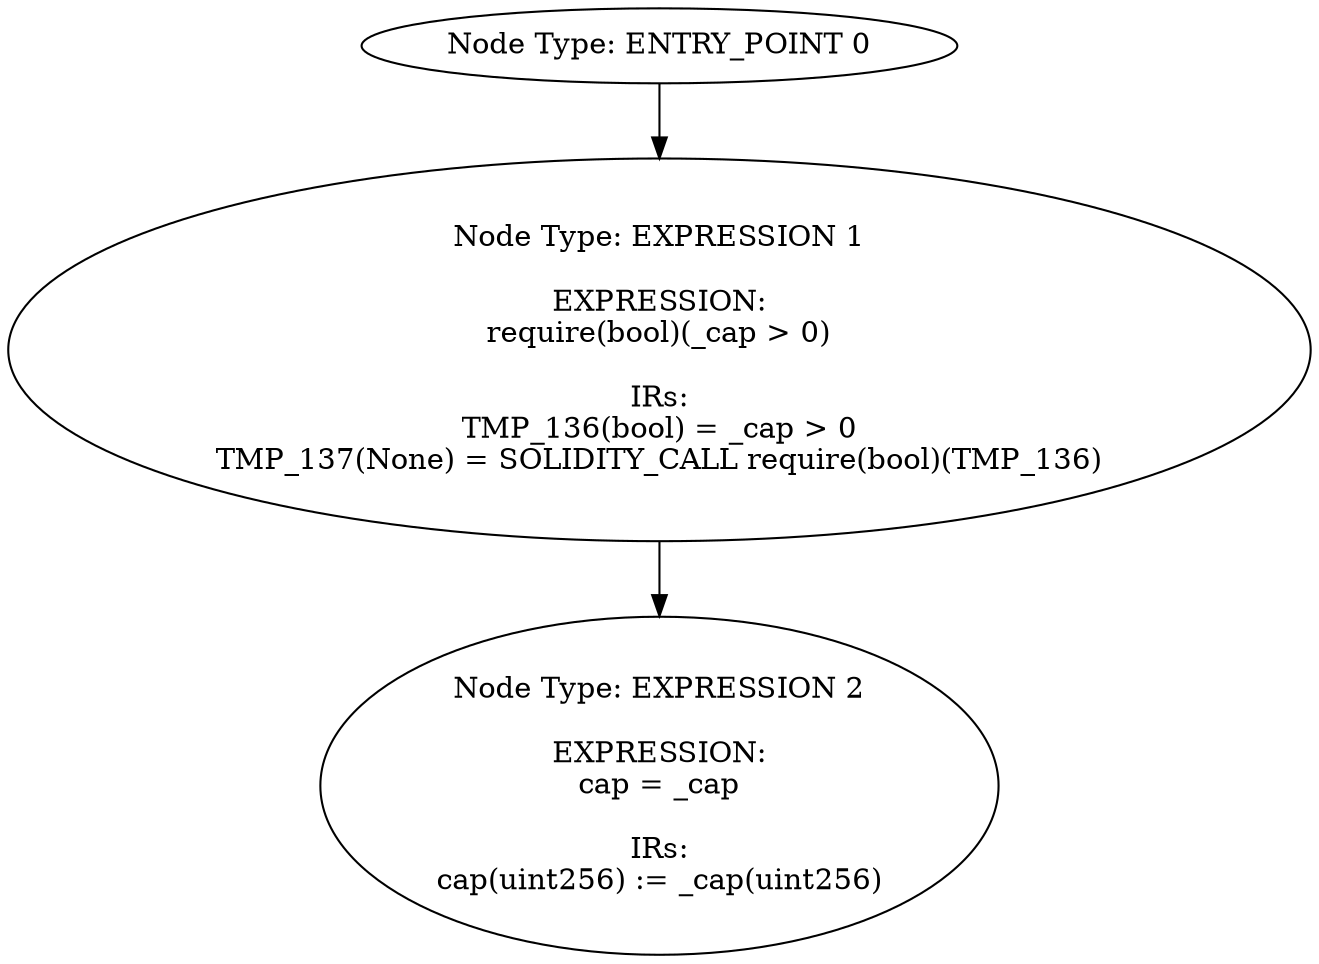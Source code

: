 digraph{
0[label="Node Type: ENTRY_POINT 0
"];
0->1;
1[label="Node Type: EXPRESSION 1

EXPRESSION:
require(bool)(_cap > 0)

IRs:
TMP_136(bool) = _cap > 0
TMP_137(None) = SOLIDITY_CALL require(bool)(TMP_136)"];
1->2;
2[label="Node Type: EXPRESSION 2

EXPRESSION:
cap = _cap

IRs:
cap(uint256) := _cap(uint256)"];
}

